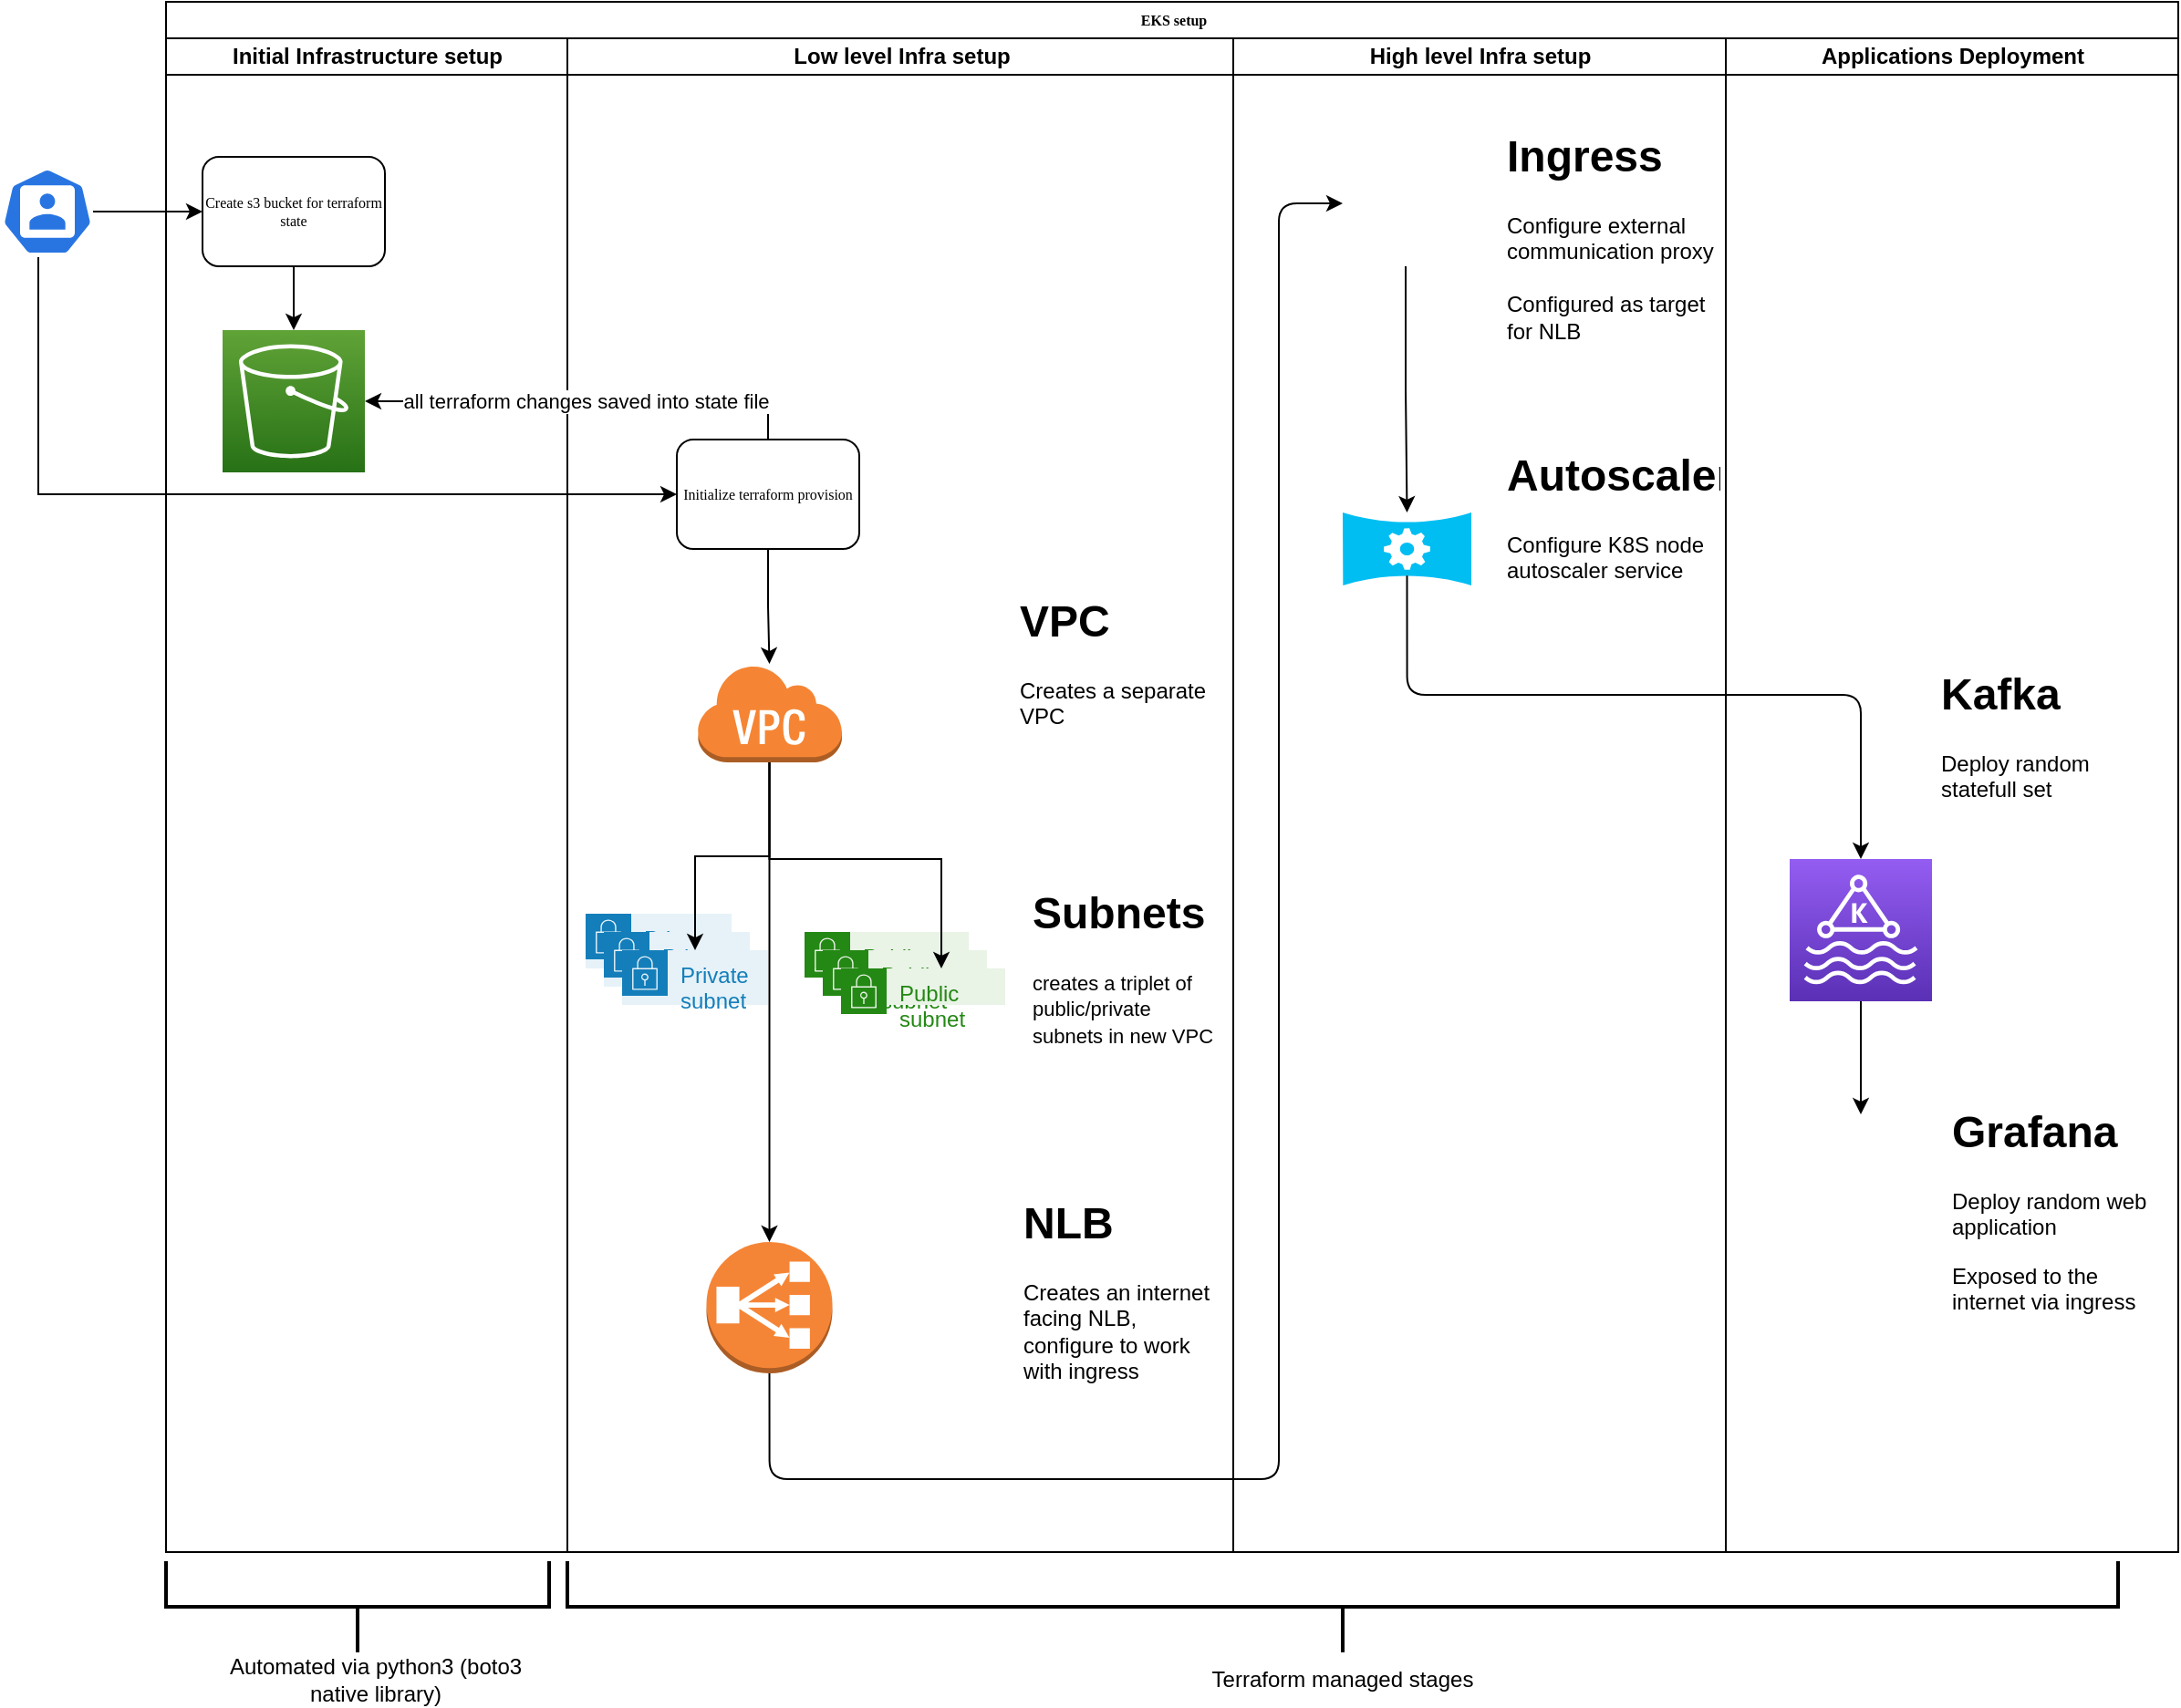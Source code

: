 <mxfile version="15.1.0" type="github">
  <diagram name="Page-1" id="74e2e168-ea6b-b213-b513-2b3c1d86103e">
    <mxGraphModel dx="2474" dy="1313" grid="1" gridSize="10" guides="1" tooltips="1" connect="1" arrows="1" fold="1" page="1" pageScale="1" pageWidth="1100" pageHeight="850" background="none" math="0" shadow="0">
      <root>
        <mxCell id="0" />
        <mxCell id="1" parent="0" />
        <mxCell id="77e6c97f196da883-1" value="EKS setup" style="swimlane;html=1;childLayout=stackLayout;startSize=20;rounded=0;shadow=0;labelBackgroundColor=none;strokeWidth=1;fontFamily=Verdana;fontSize=8;align=center;" parent="1" vertex="1">
          <mxGeometry x="70" y="40" width="1103" height="850" as="geometry" />
        </mxCell>
        <mxCell id="77e6c97f196da883-2" value="Initial Infrastructure setup" style="swimlane;html=1;startSize=20;" parent="77e6c97f196da883-1" vertex="1">
          <mxGeometry y="20" width="220" height="830" as="geometry">
            <mxRectangle y="20" width="30" height="730" as="alternateBounds" />
          </mxGeometry>
        </mxCell>
        <mxCell id="rMbr4uKZXVMbSfvjZptH-8" value="" style="edgeStyle=orthogonalEdgeStyle;rounded=0;orthogonalLoop=1;jettySize=auto;html=1;" edge="1" parent="77e6c97f196da883-2" source="77e6c97f196da883-8" target="rMbr4uKZXVMbSfvjZptH-7">
          <mxGeometry relative="1" as="geometry" />
        </mxCell>
        <mxCell id="77e6c97f196da883-8" value="Create s3 bucket for terraform state" style="rounded=1;whiteSpace=wrap;html=1;shadow=0;labelBackgroundColor=none;strokeWidth=1;fontFamily=Verdana;fontSize=8;align=center;" parent="77e6c97f196da883-2" vertex="1">
          <mxGeometry x="20" y="65" width="100" height="60" as="geometry" />
        </mxCell>
        <mxCell id="rMbr4uKZXVMbSfvjZptH-7" value="" style="points=[[0,0,0],[0.25,0,0],[0.5,0,0],[0.75,0,0],[1,0,0],[0,1,0],[0.25,1,0],[0.5,1,0],[0.75,1,0],[1,1,0],[0,0.25,0],[0,0.5,0],[0,0.75,0],[1,0.25,0],[1,0.5,0],[1,0.75,0]];outlineConnect=0;fontColor=#232F3E;gradientColor=#60A337;gradientDirection=north;fillColor=#277116;strokeColor=#ffffff;dashed=0;verticalLabelPosition=bottom;verticalAlign=top;align=center;html=1;fontSize=12;fontStyle=0;aspect=fixed;shape=mxgraph.aws4.resourceIcon;resIcon=mxgraph.aws4.s3;" vertex="1" parent="77e6c97f196da883-2">
          <mxGeometry x="31" y="160" width="78" height="78" as="geometry" />
        </mxCell>
        <mxCell id="77e6c97f196da883-3" value="Low level Infra setup" style="swimlane;html=1;startSize=20;labelBorderColor=none;glass=0;" parent="77e6c97f196da883-1" vertex="1">
          <mxGeometry x="220" y="20" width="365" height="830" as="geometry" />
        </mxCell>
        <mxCell id="rMbr4uKZXVMbSfvjZptH-10" value="" style="edgeStyle=orthogonalEdgeStyle;rounded=0;orthogonalLoop=1;jettySize=auto;html=1;" edge="1" parent="77e6c97f196da883-3" source="77e6c97f196da883-11" target="rMbr4uKZXVMbSfvjZptH-9">
          <mxGeometry relative="1" as="geometry" />
        </mxCell>
        <mxCell id="77e6c97f196da883-11" value="Initialize terraform provision" style="rounded=1;whiteSpace=wrap;html=1;shadow=0;labelBackgroundColor=none;strokeWidth=1;fontFamily=Verdana;fontSize=8;align=center;" parent="77e6c97f196da883-3" vertex="1">
          <mxGeometry x="60" y="220" width="100" height="60" as="geometry" />
        </mxCell>
        <mxCell id="rMbr4uKZXVMbSfvjZptH-9" value="" style="outlineConnect=0;dashed=0;verticalLabelPosition=bottom;verticalAlign=top;align=center;html=1;shape=mxgraph.aws3.virtual_private_cloud;fillColor=#F58534;gradientColor=none;" vertex="1" parent="77e6c97f196da883-3">
          <mxGeometry x="71" y="343" width="79.5" height="54" as="geometry" />
        </mxCell>
        <mxCell id="rMbr4uKZXVMbSfvjZptH-11" value="Private subnet" style="points=[[0,0],[0.25,0],[0.5,0],[0.75,0],[1,0],[1,0.25],[1,0.5],[1,0.75],[1,1],[0.75,1],[0.5,1],[0.25,1],[0,1],[0,0.75],[0,0.5],[0,0.25]];outlineConnect=0;gradientColor=none;html=1;whiteSpace=wrap;fontSize=12;fontStyle=0;shape=mxgraph.aws4.group;grIcon=mxgraph.aws4.group_security_group;grStroke=0;strokeColor=#147EBA;fillColor=#E6F2F8;verticalAlign=top;align=left;spacingLeft=30;fontColor=#147EBA;dashed=0;" vertex="1" parent="77e6c97f196da883-3">
          <mxGeometry x="10" y="480" width="80" height="30" as="geometry" />
        </mxCell>
        <mxCell id="rMbr4uKZXVMbSfvjZptH-18" value="" style="group" vertex="1" connectable="0" parent="77e6c97f196da883-3">
          <mxGeometry x="20" y="490" width="90" height="40" as="geometry" />
        </mxCell>
        <mxCell id="rMbr4uKZXVMbSfvjZptH-15" value="Private subnet" style="points=[[0,0],[0.25,0],[0.5,0],[0.75,0],[1,0],[1,0.25],[1,0.5],[1,0.75],[1,1],[0.75,1],[0.5,1],[0.25,1],[0,1],[0,0.75],[0,0.5],[0,0.25]];outlineConnect=0;gradientColor=none;html=1;whiteSpace=wrap;fontSize=12;fontStyle=0;shape=mxgraph.aws4.group;grIcon=mxgraph.aws4.group_security_group;grStroke=0;strokeColor=#147EBA;fillColor=#E6F2F8;verticalAlign=top;align=left;spacingLeft=30;fontColor=#147EBA;dashed=0;" vertex="1" parent="rMbr4uKZXVMbSfvjZptH-18">
          <mxGeometry width="80" height="30" as="geometry" />
        </mxCell>
        <mxCell id="rMbr4uKZXVMbSfvjZptH-16" value="Private subnet" style="points=[[0,0],[0.25,0],[0.5,0],[0.75,0],[1,0],[1,0.25],[1,0.5],[1,0.75],[1,1],[0.75,1],[0.5,1],[0.25,1],[0,1],[0,0.75],[0,0.5],[0,0.25]];outlineConnect=0;gradientColor=none;html=1;whiteSpace=wrap;fontSize=12;fontStyle=0;shape=mxgraph.aws4.group;grIcon=mxgraph.aws4.group_security_group;grStroke=0;strokeColor=#147EBA;fillColor=#E6F2F8;verticalAlign=top;align=left;spacingLeft=30;fontColor=#147EBA;dashed=0;" vertex="1" parent="rMbr4uKZXVMbSfvjZptH-18">
          <mxGeometry x="10" y="10" width="80" height="30" as="geometry" />
        </mxCell>
        <mxCell id="rMbr4uKZXVMbSfvjZptH-19" value="" style="edgeStyle=orthogonalEdgeStyle;rounded=0;orthogonalLoop=1;jettySize=auto;html=1;" edge="1" parent="77e6c97f196da883-3" source="rMbr4uKZXVMbSfvjZptH-9" target="rMbr4uKZXVMbSfvjZptH-16">
          <mxGeometry relative="1" as="geometry" />
        </mxCell>
        <mxCell id="rMbr4uKZXVMbSfvjZptH-23" value="" style="outlineConnect=0;dashed=0;verticalLabelPosition=bottom;verticalAlign=top;align=center;html=1;shape=mxgraph.aws3.classic_load_balancer;fillColor=#F58536;gradientColor=none;" vertex="1" parent="77e6c97f196da883-3">
          <mxGeometry x="76.25" y="660" width="69" height="72" as="geometry" />
        </mxCell>
        <mxCell id="rMbr4uKZXVMbSfvjZptH-26" value="" style="endArrow=classic;html=1;exitX=0.5;exitY=1;exitDx=0;exitDy=0;exitPerimeter=0;entryX=0.5;entryY=0;entryDx=0;entryDy=0;entryPerimeter=0;edgeStyle=orthogonalEdgeStyle;" edge="1" parent="77e6c97f196da883-3" source="rMbr4uKZXVMbSfvjZptH-9" target="rMbr4uKZXVMbSfvjZptH-23">
          <mxGeometry width="50" height="50" relative="1" as="geometry">
            <mxPoint x="230" y="630" as="sourcePoint" />
            <mxPoint x="280" y="580" as="targetPoint" />
          </mxGeometry>
        </mxCell>
        <mxCell id="rMbr4uKZXVMbSfvjZptH-27" value="&lt;h1&gt;NLB&lt;/h1&gt;&lt;p&gt;Creates an internet facing NLB, configure to work with ingress&lt;/p&gt;" style="text;html=1;strokeColor=none;fillColor=none;spacing=5;spacingTop=-20;whiteSpace=wrap;overflow=hidden;rounded=0;" vertex="1" parent="77e6c97f196da883-3">
          <mxGeometry x="245" y="630" width="120" height="120" as="geometry" />
        </mxCell>
        <mxCell id="rMbr4uKZXVMbSfvjZptH-28" value="&lt;h1&gt;VPC&lt;/h1&gt;&lt;p&gt;Creates a separate VPC&lt;/p&gt;" style="text;html=1;strokeColor=none;fillColor=none;spacing=5;spacingTop=-20;whiteSpace=wrap;overflow=hidden;rounded=0;" vertex="1" parent="77e6c97f196da883-3">
          <mxGeometry x="242.5" y="300" width="125" height="80" as="geometry" />
        </mxCell>
        <mxCell id="rMbr4uKZXVMbSfvjZptH-29" value="&lt;h1&gt;Subnets&lt;/h1&gt;&lt;p&gt;&lt;span style=&quot;font-size: 11px ; text-align: center ; background-color: rgb(255 , 255 , 255)&quot;&gt;creates a triplet of public/private subnets in new VPC&lt;/span&gt;&lt;br&gt;&lt;/p&gt;" style="text;html=1;strokeColor=none;fillColor=none;spacing=5;spacingTop=-20;whiteSpace=wrap;overflow=hidden;rounded=0;" vertex="1" parent="77e6c97f196da883-3">
          <mxGeometry x="250" y="460" width="110" height="110" as="geometry" />
        </mxCell>
        <mxCell id="rMbr4uKZXVMbSfvjZptH-5" value="all terraform changes saved into state file" style="edgeStyle=orthogonalEdgeStyle;rounded=0;orthogonalLoop=1;jettySize=auto;html=1;entryX=1;entryY=0.5;entryDx=0;entryDy=0;exitX=0.5;exitY=0;exitDx=0;exitDy=0;entryPerimeter=0;" edge="1" parent="77e6c97f196da883-1" source="77e6c97f196da883-11" target="rMbr4uKZXVMbSfvjZptH-7">
          <mxGeometry relative="1" as="geometry">
            <mxPoint x="-60" y="150" as="sourcePoint" />
            <mxPoint x="260" y="200" as="targetPoint" />
          </mxGeometry>
        </mxCell>
        <mxCell id="77e6c97f196da883-4" value="High level Infra setup" style="swimlane;html=1;startSize=20;labelBorderColor=none;glass=0;" parent="77e6c97f196da883-1" vertex="1">
          <mxGeometry x="585" y="20" width="270" height="830" as="geometry" />
        </mxCell>
        <mxCell id="rMbr4uKZXVMbSfvjZptH-34" value="" style="edgeStyle=orthogonalEdgeStyle;rounded=0;orthogonalLoop=1;jettySize=auto;html=1;" edge="1" parent="77e6c97f196da883-4" source="rMbr4uKZXVMbSfvjZptH-30" target="rMbr4uKZXVMbSfvjZptH-33">
          <mxGeometry relative="1" as="geometry" />
        </mxCell>
        <mxCell id="rMbr4uKZXVMbSfvjZptH-30" value="" style="shape=image;html=1;verticalAlign=top;verticalLabelPosition=bottom;labelBackgroundColor=#ffffff;imageAspect=0;aspect=fixed;image=https://cdn1.iconfinder.com/data/icons/hex-ico/128/ingress.png" vertex="1" parent="77e6c97f196da883-4">
          <mxGeometry x="60" y="56" width="69" height="69" as="geometry" />
        </mxCell>
        <mxCell id="rMbr4uKZXVMbSfvjZptH-31" value="&lt;h1&gt;Ingress&lt;/h1&gt;&lt;p&gt;Configure external communication proxy&lt;br&gt;&lt;br&gt;Configured as target for NLB&lt;/p&gt;" style="text;html=1;strokeColor=none;fillColor=none;spacing=5;spacingTop=-20;whiteSpace=wrap;overflow=hidden;rounded=0;" vertex="1" parent="77e6c97f196da883-4">
          <mxGeometry x="145" y="45" width="125" height="125" as="geometry" />
        </mxCell>
        <mxCell id="rMbr4uKZXVMbSfvjZptH-33" value="" style="verticalLabelPosition=bottom;html=1;verticalAlign=top;align=center;strokeColor=none;fillColor=#00BEF2;shape=mxgraph.azure.autoscale;" vertex="1" parent="77e6c97f196da883-4">
          <mxGeometry x="60" y="260" width="70.5" height="40" as="geometry" />
        </mxCell>
        <mxCell id="rMbr4uKZXVMbSfvjZptH-35" value="&lt;h1&gt;Autoscaler&amp;nbsp;&lt;/h1&gt;&lt;p&gt;Configure K8S node autoscaler service&amp;nbsp;&lt;/p&gt;" style="text;html=1;strokeColor=none;fillColor=none;spacing=5;spacingTop=-20;whiteSpace=wrap;overflow=hidden;rounded=0;" vertex="1" parent="77e6c97f196da883-4">
          <mxGeometry x="145" y="220" width="125" height="80" as="geometry" />
        </mxCell>
        <mxCell id="77e6c97f196da883-5" value="Applications Deployment" style="swimlane;html=1;startSize=20;labelBorderColor=none;glass=0;" parent="77e6c97f196da883-1" vertex="1">
          <mxGeometry x="855" y="20" width="248" height="830" as="geometry" />
        </mxCell>
        <mxCell id="rMbr4uKZXVMbSfvjZptH-73" value="" style="edgeStyle=orthogonalEdgeStyle;rounded=0;orthogonalLoop=1;jettySize=auto;html=1;" edge="1" parent="77e6c97f196da883-5" source="rMbr4uKZXVMbSfvjZptH-65" target="rMbr4uKZXVMbSfvjZptH-66">
          <mxGeometry relative="1" as="geometry" />
        </mxCell>
        <mxCell id="rMbr4uKZXVMbSfvjZptH-65" value="" style="points=[[0,0,0],[0.25,0,0],[0.5,0,0],[0.75,0,0],[1,0,0],[0,1,0],[0.25,1,0],[0.5,1,0],[0.75,1,0],[1,1,0],[0,0.25,0],[0,0.5,0],[0,0.75,0],[1,0.25,0],[1,0.5,0],[1,0.75,0]];outlineConnect=0;fontColor=#232F3E;gradientColor=#945DF2;gradientDirection=north;fillColor=#5A30B5;strokeColor=#ffffff;dashed=0;verticalLabelPosition=bottom;verticalAlign=top;align=center;html=1;fontSize=12;fontStyle=0;aspect=fixed;shape=mxgraph.aws4.resourceIcon;resIcon=mxgraph.aws4.managed_streaming_for_kafka;glass=0;" vertex="1" parent="77e6c97f196da883-5">
          <mxGeometry x="35" y="450" width="78" height="78" as="geometry" />
        </mxCell>
        <mxCell id="rMbr4uKZXVMbSfvjZptH-66" value="" style="shape=image;html=1;verticalAlign=top;verticalLabelPosition=bottom;labelBackgroundColor=#ffffff;imageAspect=0;aspect=fixed;image=https://cdn4.iconfinder.com/data/icons/logos-brands-5/24/grafana-128.png;glass=0;fillColor=#FFCCFF;gradientColor=none;" vertex="1" parent="77e6c97f196da883-5">
          <mxGeometry x="29" y="590" width="90" height="90" as="geometry" />
        </mxCell>
        <mxCell id="rMbr4uKZXVMbSfvjZptH-72" value="&lt;h1&gt;Kafka&lt;/h1&gt;&lt;p&gt;Deploy random statefull set&lt;/p&gt;" style="text;html=1;strokeColor=none;fillColor=none;spacing=5;spacingTop=-20;whiteSpace=wrap;overflow=hidden;rounded=0;" vertex="1" parent="77e6c97f196da883-5">
          <mxGeometry x="113" y="340" width="125" height="80" as="geometry" />
        </mxCell>
        <mxCell id="rMbr4uKZXVMbSfvjZptH-74" value="&lt;h1&gt;Grafana&lt;/h1&gt;&lt;p&gt;Deploy random web application&lt;/p&gt;&lt;p&gt;Exposed to the internet via ingress&lt;/p&gt;" style="text;html=1;strokeColor=none;fillColor=none;spacing=5;spacingTop=-20;whiteSpace=wrap;overflow=hidden;rounded=0;" vertex="1" parent="77e6c97f196da883-5">
          <mxGeometry x="119" y="580" width="125" height="130" as="geometry" />
        </mxCell>
        <mxCell id="rMbr4uKZXVMbSfvjZptH-32" value="" style="endArrow=classic;html=1;entryX=0;entryY=0.5;entryDx=0;entryDy=0;exitX=0.5;exitY=1;exitDx=0;exitDy=0;exitPerimeter=0;edgeStyle=orthogonalEdgeStyle;" edge="1" parent="77e6c97f196da883-1" source="rMbr4uKZXVMbSfvjZptH-23" target="rMbr4uKZXVMbSfvjZptH-30">
          <mxGeometry width="50" height="50" relative="1" as="geometry">
            <mxPoint x="450" y="490" as="sourcePoint" />
            <mxPoint x="500" y="440" as="targetPoint" />
            <Array as="points">
              <mxPoint x="331" y="810" />
              <mxPoint x="610" y="810" />
              <mxPoint x="610" y="111" />
            </Array>
          </mxGeometry>
        </mxCell>
        <mxCell id="rMbr4uKZXVMbSfvjZptH-71" value="" style="endArrow=classic;html=1;entryX=0.5;entryY=0;entryDx=0;entryDy=0;entryPerimeter=0;exitX=0.5;exitY=0.865;exitDx=0;exitDy=0;exitPerimeter=0;edgeStyle=orthogonalEdgeStyle;" edge="1" parent="77e6c97f196da883-1" source="rMbr4uKZXVMbSfvjZptH-33" target="rMbr4uKZXVMbSfvjZptH-65">
          <mxGeometry width="50" height="50" relative="1" as="geometry">
            <mxPoint x="510" y="530" as="sourcePoint" />
            <mxPoint x="560" y="480" as="targetPoint" />
            <Array as="points">
              <mxPoint x="680" y="380" />
              <mxPoint x="929" y="380" />
            </Array>
          </mxGeometry>
        </mxCell>
        <mxCell id="rMbr4uKZXVMbSfvjZptH-3" value="" style="edgeStyle=orthogonalEdgeStyle;rounded=0;orthogonalLoop=1;jettySize=auto;html=1;" edge="1" parent="1" source="rMbr4uKZXVMbSfvjZptH-2" target="77e6c97f196da883-8">
          <mxGeometry relative="1" as="geometry" />
        </mxCell>
        <mxCell id="rMbr4uKZXVMbSfvjZptH-2" value="" style="html=1;dashed=0;whitespace=wrap;fillColor=#2875E2;strokeColor=#ffffff;points=[[0.005,0.63,0],[0.1,0.2,0],[0.9,0.2,0],[0.5,0,0],[0.995,0.63,0],[0.72,0.99,0],[0.5,1,0],[0.28,0.99,0]];shape=mxgraph.kubernetes.icon;prIcon=user" vertex="1" parent="1">
          <mxGeometry x="-20" y="131" width="50" height="48" as="geometry" />
        </mxCell>
        <mxCell id="rMbr4uKZXVMbSfvjZptH-4" value="" style="edgeStyle=orthogonalEdgeStyle;rounded=0;orthogonalLoop=1;jettySize=auto;html=1;entryX=0;entryY=0.5;entryDx=0;entryDy=0;" edge="1" parent="1" target="77e6c97f196da883-11">
          <mxGeometry relative="1" as="geometry">
            <mxPoint y="180" as="sourcePoint" />
            <mxPoint x="-20" y="230" as="targetPoint" />
            <Array as="points">
              <mxPoint y="310" />
            </Array>
          </mxGeometry>
        </mxCell>
        <mxCell id="rMbr4uKZXVMbSfvjZptH-17" value="" style="group" vertex="1" connectable="0" parent="1">
          <mxGeometry x="420" y="550" width="110" height="40" as="geometry" />
        </mxCell>
        <mxCell id="rMbr4uKZXVMbSfvjZptH-12" value="Public subnet" style="points=[[0,0],[0.25,0],[0.5,0],[0.75,0],[1,0],[1,0.25],[1,0.5],[1,0.75],[1,1],[0.75,1],[0.5,1],[0.25,1],[0,1],[0,0.75],[0,0.5],[0,0.25]];outlineConnect=0;gradientColor=none;html=1;whiteSpace=wrap;fontSize=12;fontStyle=0;shape=mxgraph.aws4.group;grIcon=mxgraph.aws4.group_security_group;grStroke=0;strokeColor=#248814;fillColor=#E9F3E6;verticalAlign=top;align=left;spacingLeft=30;fontColor=#248814;dashed=0;" vertex="1" parent="rMbr4uKZXVMbSfvjZptH-17">
          <mxGeometry width="90" height="20" as="geometry" />
        </mxCell>
        <mxCell id="rMbr4uKZXVMbSfvjZptH-13" value="Public subnet" style="points=[[0,0],[0.25,0],[0.5,0],[0.75,0],[1,0],[1,0.25],[1,0.5],[1,0.75],[1,1],[0.75,1],[0.5,1],[0.25,1],[0,1],[0,0.75],[0,0.5],[0,0.25]];outlineConnect=0;gradientColor=none;html=1;whiteSpace=wrap;fontSize=12;fontStyle=0;shape=mxgraph.aws4.group;grIcon=mxgraph.aws4.group_security_group;grStroke=0;strokeColor=#248814;fillColor=#E9F3E6;verticalAlign=top;align=left;spacingLeft=30;fontColor=#248814;dashed=0;" vertex="1" parent="rMbr4uKZXVMbSfvjZptH-17">
          <mxGeometry x="10" y="10" width="90" height="20" as="geometry" />
        </mxCell>
        <mxCell id="rMbr4uKZXVMbSfvjZptH-14" value="Public subnet" style="points=[[0,0],[0.25,0],[0.5,0],[0.75,0],[1,0],[1,0.25],[1,0.5],[1,0.75],[1,1],[0.75,1],[0.5,1],[0.25,1],[0,1],[0,0.75],[0,0.5],[0,0.25]];outlineConnect=0;gradientColor=none;html=1;whiteSpace=wrap;fontSize=12;fontStyle=0;shape=mxgraph.aws4.group;grIcon=mxgraph.aws4.group_security_group;grStroke=0;strokeColor=#248814;fillColor=#E9F3E6;verticalAlign=top;align=left;spacingLeft=30;fontColor=#248814;dashed=0;" vertex="1" parent="rMbr4uKZXVMbSfvjZptH-17">
          <mxGeometry x="20" y="20" width="90" height="20" as="geometry" />
        </mxCell>
        <mxCell id="rMbr4uKZXVMbSfvjZptH-20" value="" style="edgeStyle=orthogonalEdgeStyle;rounded=0;orthogonalLoop=1;jettySize=auto;html=1;" edge="1" parent="1" source="rMbr4uKZXVMbSfvjZptH-9" target="rMbr4uKZXVMbSfvjZptH-14">
          <mxGeometry relative="1" as="geometry">
            <Array as="points">
              <mxPoint x="401" y="510" />
              <mxPoint x="495" y="510" />
            </Array>
          </mxGeometry>
        </mxCell>
        <mxCell id="rMbr4uKZXVMbSfvjZptH-67" value="" style="strokeWidth=2;html=1;shape=mxgraph.flowchart.annotation_2;align=left;labelPosition=right;pointerEvents=1;glass=0;fillColor=#FFCCFF;gradientColor=none;direction=north;" vertex="1" parent="1">
          <mxGeometry x="290" y="895" width="850" height="50" as="geometry" />
        </mxCell>
        <mxCell id="rMbr4uKZXVMbSfvjZptH-68" value="Terraform managed stages" style="text;html=1;strokeColor=none;fillColor=none;align=center;verticalAlign=middle;whiteSpace=wrap;rounded=0;glass=0;" vertex="1" parent="1">
          <mxGeometry x="630" y="950" width="170" height="20" as="geometry" />
        </mxCell>
        <mxCell id="rMbr4uKZXVMbSfvjZptH-69" value="" style="strokeWidth=2;html=1;shape=mxgraph.flowchart.annotation_2;align=left;labelPosition=right;pointerEvents=1;glass=0;fillColor=#FFCCFF;gradientColor=none;direction=north;" vertex="1" parent="1">
          <mxGeometry x="70" y="895" width="210" height="50" as="geometry" />
        </mxCell>
        <mxCell id="rMbr4uKZXVMbSfvjZptH-70" value="Automated via python3 (boto3 native library)" style="text;html=1;strokeColor=none;fillColor=none;align=center;verticalAlign=middle;whiteSpace=wrap;rounded=0;glass=0;" vertex="1" parent="1">
          <mxGeometry x="100" y="950" width="170" height="20" as="geometry" />
        </mxCell>
      </root>
    </mxGraphModel>
  </diagram>
</mxfile>
